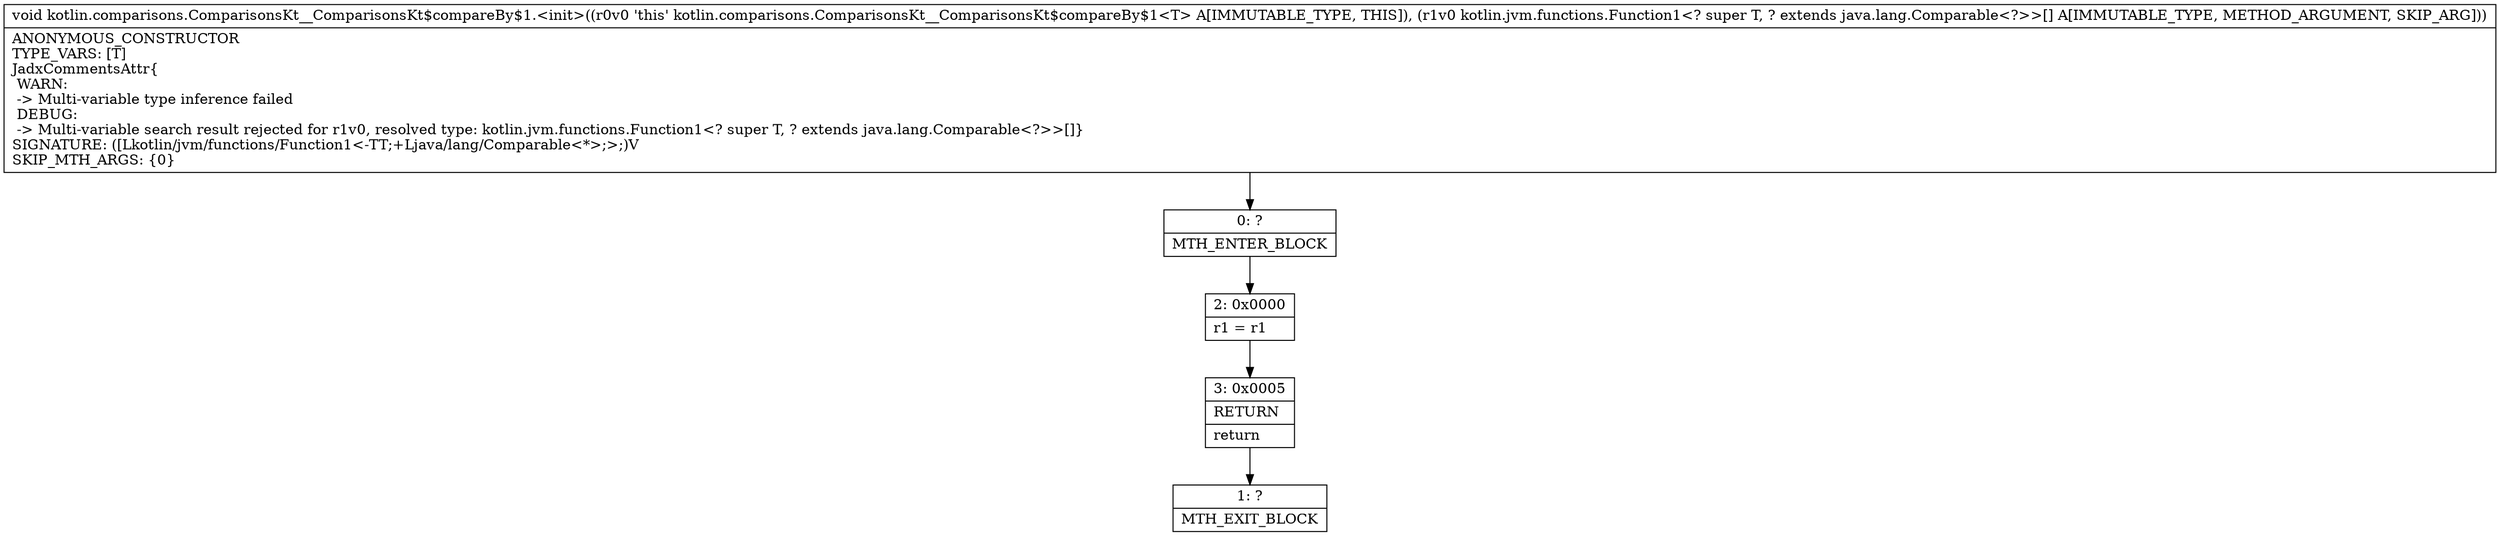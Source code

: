 digraph "CFG forkotlin.comparisons.ComparisonsKt__ComparisonsKt$compareBy$1.\<init\>([Lkotlin\/jvm\/functions\/Function1;)V" {
Node_0 [shape=record,label="{0\:\ ?|MTH_ENTER_BLOCK\l}"];
Node_2 [shape=record,label="{2\:\ 0x0000|r1 = r1\l}"];
Node_3 [shape=record,label="{3\:\ 0x0005|RETURN\l|return\l}"];
Node_1 [shape=record,label="{1\:\ ?|MTH_EXIT_BLOCK\l}"];
MethodNode[shape=record,label="{void kotlin.comparisons.ComparisonsKt__ComparisonsKt$compareBy$1.\<init\>((r0v0 'this' kotlin.comparisons.ComparisonsKt__ComparisonsKt$compareBy$1\<T\> A[IMMUTABLE_TYPE, THIS]), (r1v0 kotlin.jvm.functions.Function1\<? super T, ? extends java.lang.Comparable\<?\>\>[] A[IMMUTABLE_TYPE, METHOD_ARGUMENT, SKIP_ARG]))  | ANONYMOUS_CONSTRUCTOR\lTYPE_VARS: [T]\lJadxCommentsAttr\{\l WARN: \l \-\> Multi\-variable type inference failed\l DEBUG: \l \-\> Multi\-variable search result rejected for r1v0, resolved type: kotlin.jvm.functions.Function1\<? super T, ? extends java.lang.Comparable\<?\>\>[]\}\lSIGNATURE: ([Lkotlin\/jvm\/functions\/Function1\<\-TT;+Ljava\/lang\/Comparable\<*\>;\>;)V\lSKIP_MTH_ARGS: \{0\}\l}"];
MethodNode -> Node_0;Node_0 -> Node_2;
Node_2 -> Node_3;
Node_3 -> Node_1;
}

